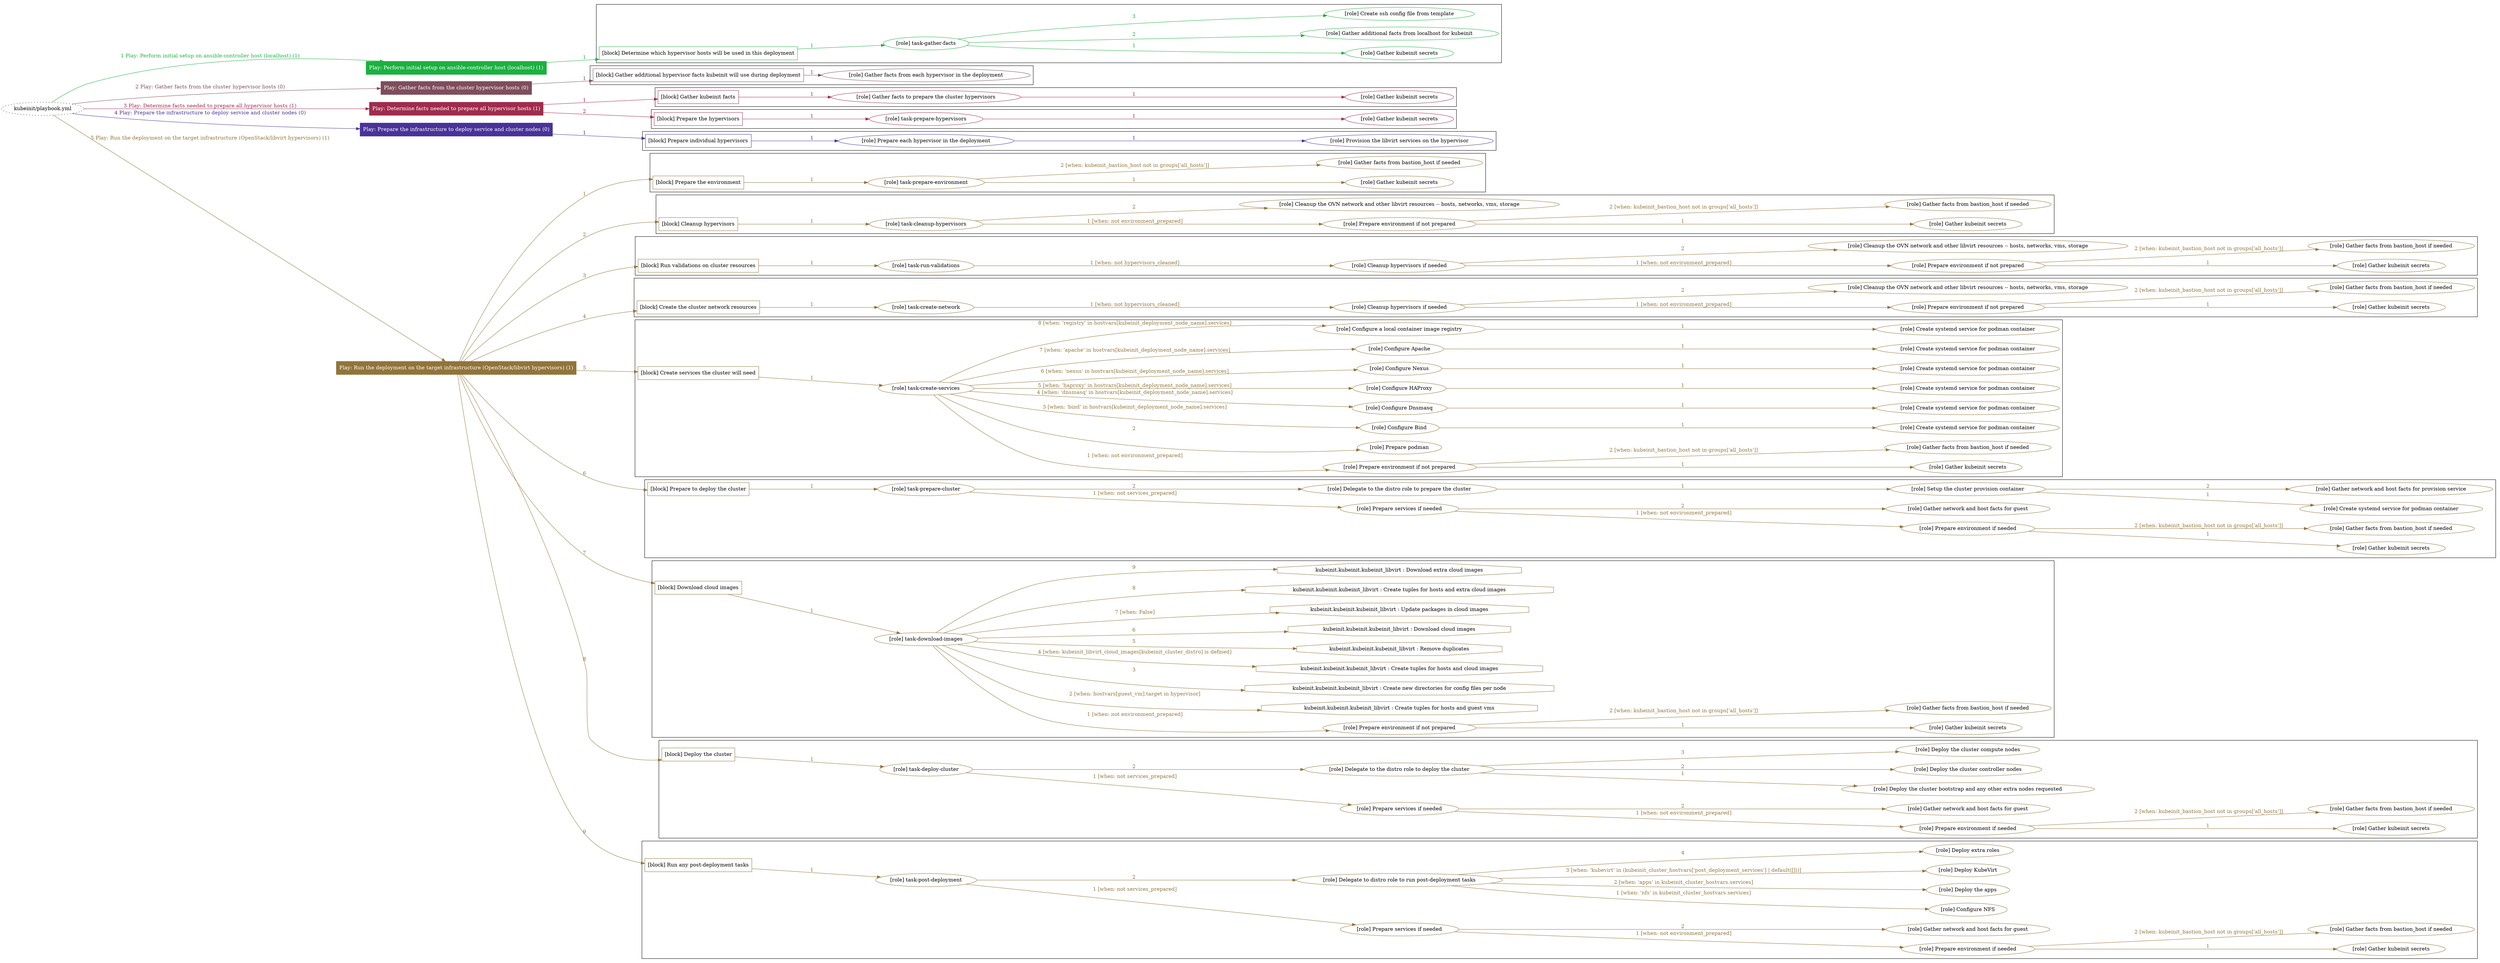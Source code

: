 digraph {
	graph [concentrate=true ordering=in rankdir=LR ratio=fill]
	edge [esep=5 sep=10]
	"kubeinit/playbook.yml" [URL="/home/runner/work/kubeinit/kubeinit/kubeinit/playbook.yml" id=playbook_e608df77 style=dotted]
	"kubeinit/playbook.yml" -> play_90457ab7 [label="1 Play: Perform initial setup on ansible-controller host (localhost) (1)" color="#1bb140" fontcolor="#1bb140" id=edge_play_90457ab7 labeltooltip="1 Play: Perform initial setup on ansible-controller host (localhost) (1)" tooltip="1 Play: Perform initial setup on ansible-controller host (localhost) (1)"]
	subgraph "Play: Perform initial setup on ansible-controller host (localhost) (1)" {
		play_90457ab7 [label="Play: Perform initial setup on ansible-controller host (localhost) (1)" URL="/home/runner/work/kubeinit/kubeinit/kubeinit/playbook.yml" color="#1bb140" fontcolor="#ffffff" id=play_90457ab7 shape=box style=filled tooltip=localhost]
		play_90457ab7 -> block_fa2790b7 [label=1 color="#1bb140" fontcolor="#1bb140" id=edge_block_fa2790b7 labeltooltip=1 tooltip=1]
		subgraph cluster_block_fa2790b7 {
			block_fa2790b7 [label="[block] Determine which hypervisor hosts will be used in this deployment" URL="/home/runner/work/kubeinit/kubeinit/kubeinit/playbook.yml" color="#1bb140" id=block_fa2790b7 labeltooltip="Determine which hypervisor hosts will be used in this deployment" shape=box tooltip="Determine which hypervisor hosts will be used in this deployment"]
			block_fa2790b7 -> role_12342767 [label="1 " color="#1bb140" fontcolor="#1bb140" id=edge_role_12342767 labeltooltip="1 " tooltip="1 "]
			subgraph "task-gather-facts" {
				role_12342767 [label="[role] task-gather-facts" URL="/home/runner/work/kubeinit/kubeinit/kubeinit/playbook.yml" color="#1bb140" id=role_12342767 tooltip="task-gather-facts"]
				role_12342767 -> role_42bf3827 [label="1 " color="#1bb140" fontcolor="#1bb140" id=edge_role_42bf3827 labeltooltip="1 " tooltip="1 "]
				subgraph "Gather kubeinit secrets" {
					role_42bf3827 [label="[role] Gather kubeinit secrets" URL="/home/runner/.ansible/collections/ansible_collections/kubeinit/kubeinit/roles/kubeinit_prepare/tasks/build_hypervisors_group.yml" color="#1bb140" id=role_42bf3827 tooltip="Gather kubeinit secrets"]
				}
				role_12342767 -> role_54f9638e [label="2 " color="#1bb140" fontcolor="#1bb140" id=edge_role_54f9638e labeltooltip="2 " tooltip="2 "]
				subgraph "Gather additional facts from localhost for kubeinit" {
					role_54f9638e [label="[role] Gather additional facts from localhost for kubeinit" URL="/home/runner/.ansible/collections/ansible_collections/kubeinit/kubeinit/roles/kubeinit_prepare/tasks/build_hypervisors_group.yml" color="#1bb140" id=role_54f9638e tooltip="Gather additional facts from localhost for kubeinit"]
				}
				role_12342767 -> role_a7f1c05f [label="3 " color="#1bb140" fontcolor="#1bb140" id=edge_role_a7f1c05f labeltooltip="3 " tooltip="3 "]
				subgraph "Create ssh config file from template" {
					role_a7f1c05f [label="[role] Create ssh config file from template" URL="/home/runner/.ansible/collections/ansible_collections/kubeinit/kubeinit/roles/kubeinit_prepare/tasks/build_hypervisors_group.yml" color="#1bb140" id=role_a7f1c05f tooltip="Create ssh config file from template"]
				}
			}
		}
	}
	"kubeinit/playbook.yml" -> play_943f3c41 [label="2 Play: Gather facts from the cluster hypervisor hosts (0)" color="#7f4d5b" fontcolor="#7f4d5b" id=edge_play_943f3c41 labeltooltip="2 Play: Gather facts from the cluster hypervisor hosts (0)" tooltip="2 Play: Gather facts from the cluster hypervisor hosts (0)"]
	subgraph "Play: Gather facts from the cluster hypervisor hosts (0)" {
		play_943f3c41 [label="Play: Gather facts from the cluster hypervisor hosts (0)" URL="/home/runner/work/kubeinit/kubeinit/kubeinit/playbook.yml" color="#7f4d5b" fontcolor="#ffffff" id=play_943f3c41 shape=box style=filled tooltip="Play: Gather facts from the cluster hypervisor hosts (0)"]
		play_943f3c41 -> block_87094166 [label=1 color="#7f4d5b" fontcolor="#7f4d5b" id=edge_block_87094166 labeltooltip=1 tooltip=1]
		subgraph cluster_block_87094166 {
			block_87094166 [label="[block] Gather additional hypervisor facts kubeinit will use during deployment" URL="/home/runner/work/kubeinit/kubeinit/kubeinit/playbook.yml" color="#7f4d5b" id=block_87094166 labeltooltip="Gather additional hypervisor facts kubeinit will use during deployment" shape=box tooltip="Gather additional hypervisor facts kubeinit will use during deployment"]
			block_87094166 -> role_5b89fd08 [label="1 " color="#7f4d5b" fontcolor="#7f4d5b" id=edge_role_5b89fd08 labeltooltip="1 " tooltip="1 "]
			subgraph "Gather facts from each hypervisor in the deployment" {
				role_5b89fd08 [label="[role] Gather facts from each hypervisor in the deployment" URL="/home/runner/work/kubeinit/kubeinit/kubeinit/playbook.yml" color="#7f4d5b" id=role_5b89fd08 tooltip="Gather facts from each hypervisor in the deployment"]
			}
		}
	}
	"kubeinit/playbook.yml" -> play_6873fbdc [label="3 Play: Determine facts needed to prepare all hypervisor hosts (1)" color="#a02c4d" fontcolor="#a02c4d" id=edge_play_6873fbdc labeltooltip="3 Play: Determine facts needed to prepare all hypervisor hosts (1)" tooltip="3 Play: Determine facts needed to prepare all hypervisor hosts (1)"]
	subgraph "Play: Determine facts needed to prepare all hypervisor hosts (1)" {
		play_6873fbdc [label="Play: Determine facts needed to prepare all hypervisor hosts (1)" URL="/home/runner/work/kubeinit/kubeinit/kubeinit/playbook.yml" color="#a02c4d" fontcolor="#ffffff" id=play_6873fbdc shape=box style=filled tooltip=localhost]
		play_6873fbdc -> block_5716ab69 [label=1 color="#a02c4d" fontcolor="#a02c4d" id=edge_block_5716ab69 labeltooltip=1 tooltip=1]
		subgraph cluster_block_5716ab69 {
			block_5716ab69 [label="[block] Gather kubeinit facts" URL="/home/runner/work/kubeinit/kubeinit/kubeinit/playbook.yml" color="#a02c4d" id=block_5716ab69 labeltooltip="Gather kubeinit facts" shape=box tooltip="Gather kubeinit facts"]
			block_5716ab69 -> role_109a17a5 [label="1 " color="#a02c4d" fontcolor="#a02c4d" id=edge_role_109a17a5 labeltooltip="1 " tooltip="1 "]
			subgraph "Gather facts to prepare the cluster hypervisors" {
				role_109a17a5 [label="[role] Gather facts to prepare the cluster hypervisors" URL="/home/runner/work/kubeinit/kubeinit/kubeinit/playbook.yml" color="#a02c4d" id=role_109a17a5 tooltip="Gather facts to prepare the cluster hypervisors"]
				role_109a17a5 -> role_08a3c59f [label="1 " color="#a02c4d" fontcolor="#a02c4d" id=edge_role_08a3c59f labeltooltip="1 " tooltip="1 "]
				subgraph "Gather kubeinit secrets" {
					role_08a3c59f [label="[role] Gather kubeinit secrets" URL="/home/runner/.ansible/collections/ansible_collections/kubeinit/kubeinit/roles/kubeinit_prepare/tasks/gather_kubeinit_facts.yml" color="#a02c4d" id=role_08a3c59f tooltip="Gather kubeinit secrets"]
				}
			}
		}
		play_6873fbdc -> block_fd40937a [label=2 color="#a02c4d" fontcolor="#a02c4d" id=edge_block_fd40937a labeltooltip=2 tooltip=2]
		subgraph cluster_block_fd40937a {
			block_fd40937a [label="[block] Prepare the hypervisors" URL="/home/runner/work/kubeinit/kubeinit/kubeinit/playbook.yml" color="#a02c4d" id=block_fd40937a labeltooltip="Prepare the hypervisors" shape=box tooltip="Prepare the hypervisors"]
			block_fd40937a -> role_b326ed06 [label="1 " color="#a02c4d" fontcolor="#a02c4d" id=edge_role_b326ed06 labeltooltip="1 " tooltip="1 "]
			subgraph "task-prepare-hypervisors" {
				role_b326ed06 [label="[role] task-prepare-hypervisors" URL="/home/runner/work/kubeinit/kubeinit/kubeinit/playbook.yml" color="#a02c4d" id=role_b326ed06 tooltip="task-prepare-hypervisors"]
				role_b326ed06 -> role_792c2528 [label="1 " color="#a02c4d" fontcolor="#a02c4d" id=edge_role_792c2528 labeltooltip="1 " tooltip="1 "]
				subgraph "Gather kubeinit secrets" {
					role_792c2528 [label="[role] Gather kubeinit secrets" URL="/home/runner/.ansible/collections/ansible_collections/kubeinit/kubeinit/roles/kubeinit_prepare/tasks/gather_kubeinit_facts.yml" color="#a02c4d" id=role_792c2528 tooltip="Gather kubeinit secrets"]
				}
			}
		}
	}
	"kubeinit/playbook.yml" -> play_d4936427 [label="4 Play: Prepare the infrastructure to deploy service and cluster nodes (0)" color="#49329a" fontcolor="#49329a" id=edge_play_d4936427 labeltooltip="4 Play: Prepare the infrastructure to deploy service and cluster nodes (0)" tooltip="4 Play: Prepare the infrastructure to deploy service and cluster nodes (0)"]
	subgraph "Play: Prepare the infrastructure to deploy service and cluster nodes (0)" {
		play_d4936427 [label="Play: Prepare the infrastructure to deploy service and cluster nodes (0)" URL="/home/runner/work/kubeinit/kubeinit/kubeinit/playbook.yml" color="#49329a" fontcolor="#ffffff" id=play_d4936427 shape=box style=filled tooltip="Play: Prepare the infrastructure to deploy service and cluster nodes (0)"]
		play_d4936427 -> block_b4f5b352 [label=1 color="#49329a" fontcolor="#49329a" id=edge_block_b4f5b352 labeltooltip=1 tooltip=1]
		subgraph cluster_block_b4f5b352 {
			block_b4f5b352 [label="[block] Prepare individual hypervisors" URL="/home/runner/work/kubeinit/kubeinit/kubeinit/playbook.yml" color="#49329a" id=block_b4f5b352 labeltooltip="Prepare individual hypervisors" shape=box tooltip="Prepare individual hypervisors"]
			block_b4f5b352 -> role_5d82e0d2 [label="1 " color="#49329a" fontcolor="#49329a" id=edge_role_5d82e0d2 labeltooltip="1 " tooltip="1 "]
			subgraph "Prepare each hypervisor in the deployment" {
				role_5d82e0d2 [label="[role] Prepare each hypervisor in the deployment" URL="/home/runner/work/kubeinit/kubeinit/kubeinit/playbook.yml" color="#49329a" id=role_5d82e0d2 tooltip="Prepare each hypervisor in the deployment"]
				role_5d82e0d2 -> role_9ac2c925 [label="1 " color="#49329a" fontcolor="#49329a" id=edge_role_9ac2c925 labeltooltip="1 " tooltip="1 "]
				subgraph "Provision the libvirt services on the hypervisor" {
					role_9ac2c925 [label="[role] Provision the libvirt services on the hypervisor" URL="/home/runner/.ansible/collections/ansible_collections/kubeinit/kubeinit/roles/kubeinit_prepare/tasks/prepare_hypervisor.yml" color="#49329a" id=role_9ac2c925 tooltip="Provision the libvirt services on the hypervisor"]
				}
			}
		}
	}
	"kubeinit/playbook.yml" -> play_a0cf48e2 [label="5 Play: Run the deployment on the target infrastructure (OpenStack/libvirt hypervisors) (1)" color="#92743a" fontcolor="#92743a" id=edge_play_a0cf48e2 labeltooltip="5 Play: Run the deployment on the target infrastructure (OpenStack/libvirt hypervisors) (1)" tooltip="5 Play: Run the deployment on the target infrastructure (OpenStack/libvirt hypervisors) (1)"]
	subgraph "Play: Run the deployment on the target infrastructure (OpenStack/libvirt hypervisors) (1)" {
		play_a0cf48e2 [label="Play: Run the deployment on the target infrastructure (OpenStack/libvirt hypervisors) (1)" URL="/home/runner/work/kubeinit/kubeinit/kubeinit/playbook.yml" color="#92743a" fontcolor="#ffffff" id=play_a0cf48e2 shape=box style=filled tooltip=localhost]
		play_a0cf48e2 -> block_7a5fdcb2 [label=1 color="#92743a" fontcolor="#92743a" id=edge_block_7a5fdcb2 labeltooltip=1 tooltip=1]
		subgraph cluster_block_7a5fdcb2 {
			block_7a5fdcb2 [label="[block] Prepare the environment" URL="/home/runner/work/kubeinit/kubeinit/kubeinit/playbook.yml" color="#92743a" id=block_7a5fdcb2 labeltooltip="Prepare the environment" shape=box tooltip="Prepare the environment"]
			block_7a5fdcb2 -> role_8d4d4aab [label="1 " color="#92743a" fontcolor="#92743a" id=edge_role_8d4d4aab labeltooltip="1 " tooltip="1 "]
			subgraph "task-prepare-environment" {
				role_8d4d4aab [label="[role] task-prepare-environment" URL="/home/runner/work/kubeinit/kubeinit/kubeinit/playbook.yml" color="#92743a" id=role_8d4d4aab tooltip="task-prepare-environment"]
				role_8d4d4aab -> role_19662fcd [label="1 " color="#92743a" fontcolor="#92743a" id=edge_role_19662fcd labeltooltip="1 " tooltip="1 "]
				subgraph "Gather kubeinit secrets" {
					role_19662fcd [label="[role] Gather kubeinit secrets" URL="/home/runner/.ansible/collections/ansible_collections/kubeinit/kubeinit/roles/kubeinit_prepare/tasks/gather_kubeinit_facts.yml" color="#92743a" id=role_19662fcd tooltip="Gather kubeinit secrets"]
				}
				role_8d4d4aab -> role_45e36f6e [label="2 [when: kubeinit_bastion_host not in groups['all_hosts']]" color="#92743a" fontcolor="#92743a" id=edge_role_45e36f6e labeltooltip="2 [when: kubeinit_bastion_host not in groups['all_hosts']]" tooltip="2 [when: kubeinit_bastion_host not in groups['all_hosts']]"]
				subgraph "Gather facts from bastion_host if needed" {
					role_45e36f6e [label="[role] Gather facts from bastion_host if needed" URL="/home/runner/.ansible/collections/ansible_collections/kubeinit/kubeinit/roles/kubeinit_prepare/tasks/main.yml" color="#92743a" id=role_45e36f6e tooltip="Gather facts from bastion_host if needed"]
				}
			}
		}
		play_a0cf48e2 -> block_28e7af83 [label=2 color="#92743a" fontcolor="#92743a" id=edge_block_28e7af83 labeltooltip=2 tooltip=2]
		subgraph cluster_block_28e7af83 {
			block_28e7af83 [label="[block] Cleanup hypervisors" URL="/home/runner/work/kubeinit/kubeinit/kubeinit/playbook.yml" color="#92743a" id=block_28e7af83 labeltooltip="Cleanup hypervisors" shape=box tooltip="Cleanup hypervisors"]
			block_28e7af83 -> role_2e6cc308 [label="1 " color="#92743a" fontcolor="#92743a" id=edge_role_2e6cc308 labeltooltip="1 " tooltip="1 "]
			subgraph "task-cleanup-hypervisors" {
				role_2e6cc308 [label="[role] task-cleanup-hypervisors" URL="/home/runner/work/kubeinit/kubeinit/kubeinit/playbook.yml" color="#92743a" id=role_2e6cc308 tooltip="task-cleanup-hypervisors"]
				role_2e6cc308 -> role_8dd730d5 [label="1 [when: not environment_prepared]" color="#92743a" fontcolor="#92743a" id=edge_role_8dd730d5 labeltooltip="1 [when: not environment_prepared]" tooltip="1 [when: not environment_prepared]"]
				subgraph "Prepare environment if not prepared" {
					role_8dd730d5 [label="[role] Prepare environment if not prepared" URL="/home/runner/.ansible/collections/ansible_collections/kubeinit/kubeinit/roles/kubeinit_libvirt/tasks/cleanup_hypervisors.yml" color="#92743a" id=role_8dd730d5 tooltip="Prepare environment if not prepared"]
					role_8dd730d5 -> role_9ef9dd7f [label="1 " color="#92743a" fontcolor="#92743a" id=edge_role_9ef9dd7f labeltooltip="1 " tooltip="1 "]
					subgraph "Gather kubeinit secrets" {
						role_9ef9dd7f [label="[role] Gather kubeinit secrets" URL="/home/runner/.ansible/collections/ansible_collections/kubeinit/kubeinit/roles/kubeinit_prepare/tasks/gather_kubeinit_facts.yml" color="#92743a" id=role_9ef9dd7f tooltip="Gather kubeinit secrets"]
					}
					role_8dd730d5 -> role_0bcdff18 [label="2 [when: kubeinit_bastion_host not in groups['all_hosts']]" color="#92743a" fontcolor="#92743a" id=edge_role_0bcdff18 labeltooltip="2 [when: kubeinit_bastion_host not in groups['all_hosts']]" tooltip="2 [when: kubeinit_bastion_host not in groups['all_hosts']]"]
					subgraph "Gather facts from bastion_host if needed" {
						role_0bcdff18 [label="[role] Gather facts from bastion_host if needed" URL="/home/runner/.ansible/collections/ansible_collections/kubeinit/kubeinit/roles/kubeinit_prepare/tasks/main.yml" color="#92743a" id=role_0bcdff18 tooltip="Gather facts from bastion_host if needed"]
					}
				}
				role_2e6cc308 -> role_c6021453 [label="2 " color="#92743a" fontcolor="#92743a" id=edge_role_c6021453 labeltooltip="2 " tooltip="2 "]
				subgraph "Cleanup the OVN network and other libvirt resources -- hosts, networks, vms, storage" {
					role_c6021453 [label="[role] Cleanup the OVN network and other libvirt resources -- hosts, networks, vms, storage" URL="/home/runner/.ansible/collections/ansible_collections/kubeinit/kubeinit/roles/kubeinit_libvirt/tasks/cleanup_hypervisors.yml" color="#92743a" id=role_c6021453 tooltip="Cleanup the OVN network and other libvirt resources -- hosts, networks, vms, storage"]
				}
			}
		}
		play_a0cf48e2 -> block_23d3b742 [label=3 color="#92743a" fontcolor="#92743a" id=edge_block_23d3b742 labeltooltip=3 tooltip=3]
		subgraph cluster_block_23d3b742 {
			block_23d3b742 [label="[block] Run validations on cluster resources" URL="/home/runner/work/kubeinit/kubeinit/kubeinit/playbook.yml" color="#92743a" id=block_23d3b742 labeltooltip="Run validations on cluster resources" shape=box tooltip="Run validations on cluster resources"]
			block_23d3b742 -> role_fa90399c [label="1 " color="#92743a" fontcolor="#92743a" id=edge_role_fa90399c labeltooltip="1 " tooltip="1 "]
			subgraph "task-run-validations" {
				role_fa90399c [label="[role] task-run-validations" URL="/home/runner/work/kubeinit/kubeinit/kubeinit/playbook.yml" color="#92743a" id=role_fa90399c tooltip="task-run-validations"]
				role_fa90399c -> role_aa9cf151 [label="1 [when: not hypervisors_cleaned]" color="#92743a" fontcolor="#92743a" id=edge_role_aa9cf151 labeltooltip="1 [when: not hypervisors_cleaned]" tooltip="1 [when: not hypervisors_cleaned]"]
				subgraph "Cleanup hypervisors if needed" {
					role_aa9cf151 [label="[role] Cleanup hypervisors if needed" URL="/home/runner/.ansible/collections/ansible_collections/kubeinit/kubeinit/roles/kubeinit_validations/tasks/main.yml" color="#92743a" id=role_aa9cf151 tooltip="Cleanup hypervisors if needed"]
					role_aa9cf151 -> role_9d73f668 [label="1 [when: not environment_prepared]" color="#92743a" fontcolor="#92743a" id=edge_role_9d73f668 labeltooltip="1 [when: not environment_prepared]" tooltip="1 [when: not environment_prepared]"]
					subgraph "Prepare environment if not prepared" {
						role_9d73f668 [label="[role] Prepare environment if not prepared" URL="/home/runner/.ansible/collections/ansible_collections/kubeinit/kubeinit/roles/kubeinit_libvirt/tasks/cleanup_hypervisors.yml" color="#92743a" id=role_9d73f668 tooltip="Prepare environment if not prepared"]
						role_9d73f668 -> role_a0d6ca2f [label="1 " color="#92743a" fontcolor="#92743a" id=edge_role_a0d6ca2f labeltooltip="1 " tooltip="1 "]
						subgraph "Gather kubeinit secrets" {
							role_a0d6ca2f [label="[role] Gather kubeinit secrets" URL="/home/runner/.ansible/collections/ansible_collections/kubeinit/kubeinit/roles/kubeinit_prepare/tasks/gather_kubeinit_facts.yml" color="#92743a" id=role_a0d6ca2f tooltip="Gather kubeinit secrets"]
						}
						role_9d73f668 -> role_50e0e78a [label="2 [when: kubeinit_bastion_host not in groups['all_hosts']]" color="#92743a" fontcolor="#92743a" id=edge_role_50e0e78a labeltooltip="2 [when: kubeinit_bastion_host not in groups['all_hosts']]" tooltip="2 [when: kubeinit_bastion_host not in groups['all_hosts']]"]
						subgraph "Gather facts from bastion_host if needed" {
							role_50e0e78a [label="[role] Gather facts from bastion_host if needed" URL="/home/runner/.ansible/collections/ansible_collections/kubeinit/kubeinit/roles/kubeinit_prepare/tasks/main.yml" color="#92743a" id=role_50e0e78a tooltip="Gather facts from bastion_host if needed"]
						}
					}
					role_aa9cf151 -> role_7d85b00c [label="2 " color="#92743a" fontcolor="#92743a" id=edge_role_7d85b00c labeltooltip="2 " tooltip="2 "]
					subgraph "Cleanup the OVN network and other libvirt resources -- hosts, networks, vms, storage" {
						role_7d85b00c [label="[role] Cleanup the OVN network and other libvirt resources -- hosts, networks, vms, storage" URL="/home/runner/.ansible/collections/ansible_collections/kubeinit/kubeinit/roles/kubeinit_libvirt/tasks/cleanup_hypervisors.yml" color="#92743a" id=role_7d85b00c tooltip="Cleanup the OVN network and other libvirt resources -- hosts, networks, vms, storage"]
					}
				}
			}
		}
		play_a0cf48e2 -> block_6f2a31fe [label=4 color="#92743a" fontcolor="#92743a" id=edge_block_6f2a31fe labeltooltip=4 tooltip=4]
		subgraph cluster_block_6f2a31fe {
			block_6f2a31fe [label="[block] Create the cluster network resources" URL="/home/runner/work/kubeinit/kubeinit/kubeinit/playbook.yml" color="#92743a" id=block_6f2a31fe labeltooltip="Create the cluster network resources" shape=box tooltip="Create the cluster network resources"]
			block_6f2a31fe -> role_b807a9c8 [label="1 " color="#92743a" fontcolor="#92743a" id=edge_role_b807a9c8 labeltooltip="1 " tooltip="1 "]
			subgraph "task-create-network" {
				role_b807a9c8 [label="[role] task-create-network" URL="/home/runner/work/kubeinit/kubeinit/kubeinit/playbook.yml" color="#92743a" id=role_b807a9c8 tooltip="task-create-network"]
				role_b807a9c8 -> role_69e18b26 [label="1 [when: not hypervisors_cleaned]" color="#92743a" fontcolor="#92743a" id=edge_role_69e18b26 labeltooltip="1 [when: not hypervisors_cleaned]" tooltip="1 [when: not hypervisors_cleaned]"]
				subgraph "Cleanup hypervisors if needed" {
					role_69e18b26 [label="[role] Cleanup hypervisors if needed" URL="/home/runner/.ansible/collections/ansible_collections/kubeinit/kubeinit/roles/kubeinit_libvirt/tasks/create_network.yml" color="#92743a" id=role_69e18b26 tooltip="Cleanup hypervisors if needed"]
					role_69e18b26 -> role_1654d62c [label="1 [when: not environment_prepared]" color="#92743a" fontcolor="#92743a" id=edge_role_1654d62c labeltooltip="1 [when: not environment_prepared]" tooltip="1 [when: not environment_prepared]"]
					subgraph "Prepare environment if not prepared" {
						role_1654d62c [label="[role] Prepare environment if not prepared" URL="/home/runner/.ansible/collections/ansible_collections/kubeinit/kubeinit/roles/kubeinit_libvirt/tasks/cleanup_hypervisors.yml" color="#92743a" id=role_1654d62c tooltip="Prepare environment if not prepared"]
						role_1654d62c -> role_b68e22a2 [label="1 " color="#92743a" fontcolor="#92743a" id=edge_role_b68e22a2 labeltooltip="1 " tooltip="1 "]
						subgraph "Gather kubeinit secrets" {
							role_b68e22a2 [label="[role] Gather kubeinit secrets" URL="/home/runner/.ansible/collections/ansible_collections/kubeinit/kubeinit/roles/kubeinit_prepare/tasks/gather_kubeinit_facts.yml" color="#92743a" id=role_b68e22a2 tooltip="Gather kubeinit secrets"]
						}
						role_1654d62c -> role_d8847b58 [label="2 [when: kubeinit_bastion_host not in groups['all_hosts']]" color="#92743a" fontcolor="#92743a" id=edge_role_d8847b58 labeltooltip="2 [when: kubeinit_bastion_host not in groups['all_hosts']]" tooltip="2 [when: kubeinit_bastion_host not in groups['all_hosts']]"]
						subgraph "Gather facts from bastion_host if needed" {
							role_d8847b58 [label="[role] Gather facts from bastion_host if needed" URL="/home/runner/.ansible/collections/ansible_collections/kubeinit/kubeinit/roles/kubeinit_prepare/tasks/main.yml" color="#92743a" id=role_d8847b58 tooltip="Gather facts from bastion_host if needed"]
						}
					}
					role_69e18b26 -> role_42da65f9 [label="2 " color="#92743a" fontcolor="#92743a" id=edge_role_42da65f9 labeltooltip="2 " tooltip="2 "]
					subgraph "Cleanup the OVN network and other libvirt resources -- hosts, networks, vms, storage" {
						role_42da65f9 [label="[role] Cleanup the OVN network and other libvirt resources -- hosts, networks, vms, storage" URL="/home/runner/.ansible/collections/ansible_collections/kubeinit/kubeinit/roles/kubeinit_libvirt/tasks/cleanup_hypervisors.yml" color="#92743a" id=role_42da65f9 tooltip="Cleanup the OVN network and other libvirt resources -- hosts, networks, vms, storage"]
					}
				}
			}
		}
		play_a0cf48e2 -> block_512334a5 [label=5 color="#92743a" fontcolor="#92743a" id=edge_block_512334a5 labeltooltip=5 tooltip=5]
		subgraph cluster_block_512334a5 {
			block_512334a5 [label="[block] Create services the cluster will need" URL="/home/runner/work/kubeinit/kubeinit/kubeinit/playbook.yml" color="#92743a" id=block_512334a5 labeltooltip="Create services the cluster will need" shape=box tooltip="Create services the cluster will need"]
			block_512334a5 -> role_4206be84 [label="1 " color="#92743a" fontcolor="#92743a" id=edge_role_4206be84 labeltooltip="1 " tooltip="1 "]
			subgraph "task-create-services" {
				role_4206be84 [label="[role] task-create-services" URL="/home/runner/work/kubeinit/kubeinit/kubeinit/playbook.yml" color="#92743a" id=role_4206be84 tooltip="task-create-services"]
				role_4206be84 -> role_53fb6762 [label="1 [when: not environment_prepared]" color="#92743a" fontcolor="#92743a" id=edge_role_53fb6762 labeltooltip="1 [when: not environment_prepared]" tooltip="1 [when: not environment_prepared]"]
				subgraph "Prepare environment if not prepared" {
					role_53fb6762 [label="[role] Prepare environment if not prepared" URL="/home/runner/.ansible/collections/ansible_collections/kubeinit/kubeinit/roles/kubeinit_services/tasks/main.yml" color="#92743a" id=role_53fb6762 tooltip="Prepare environment if not prepared"]
					role_53fb6762 -> role_5f0cff19 [label="1 " color="#92743a" fontcolor="#92743a" id=edge_role_5f0cff19 labeltooltip="1 " tooltip="1 "]
					subgraph "Gather kubeinit secrets" {
						role_5f0cff19 [label="[role] Gather kubeinit secrets" URL="/home/runner/.ansible/collections/ansible_collections/kubeinit/kubeinit/roles/kubeinit_prepare/tasks/gather_kubeinit_facts.yml" color="#92743a" id=role_5f0cff19 tooltip="Gather kubeinit secrets"]
					}
					role_53fb6762 -> role_548fcb3a [label="2 [when: kubeinit_bastion_host not in groups['all_hosts']]" color="#92743a" fontcolor="#92743a" id=edge_role_548fcb3a labeltooltip="2 [when: kubeinit_bastion_host not in groups['all_hosts']]" tooltip="2 [when: kubeinit_bastion_host not in groups['all_hosts']]"]
					subgraph "Gather facts from bastion_host if needed" {
						role_548fcb3a [label="[role] Gather facts from bastion_host if needed" URL="/home/runner/.ansible/collections/ansible_collections/kubeinit/kubeinit/roles/kubeinit_prepare/tasks/main.yml" color="#92743a" id=role_548fcb3a tooltip="Gather facts from bastion_host if needed"]
					}
				}
				role_4206be84 -> role_d819a02a [label="2 " color="#92743a" fontcolor="#92743a" id=edge_role_d819a02a labeltooltip="2 " tooltip="2 "]
				subgraph "Prepare podman" {
					role_d819a02a [label="[role] Prepare podman" URL="/home/runner/.ansible/collections/ansible_collections/kubeinit/kubeinit/roles/kubeinit_services/tasks/00_create_service_pod.yml" color="#92743a" id=role_d819a02a tooltip="Prepare podman"]
				}
				role_4206be84 -> role_9ada29b1 [label="3 [when: 'bind' in hostvars[kubeinit_deployment_node_name].services]" color="#92743a" fontcolor="#92743a" id=edge_role_9ada29b1 labeltooltip="3 [when: 'bind' in hostvars[kubeinit_deployment_node_name].services]" tooltip="3 [when: 'bind' in hostvars[kubeinit_deployment_node_name].services]"]
				subgraph "Configure Bind" {
					role_9ada29b1 [label="[role] Configure Bind" URL="/home/runner/.ansible/collections/ansible_collections/kubeinit/kubeinit/roles/kubeinit_services/tasks/start_services_containers.yml" color="#92743a" id=role_9ada29b1 tooltip="Configure Bind"]
					role_9ada29b1 -> role_d885d892 [label="1 " color="#92743a" fontcolor="#92743a" id=edge_role_d885d892 labeltooltip="1 " tooltip="1 "]
					subgraph "Create systemd service for podman container" {
						role_d885d892 [label="[role] Create systemd service for podman container" URL="/home/runner/.ansible/collections/ansible_collections/kubeinit/kubeinit/roles/kubeinit_bind/tasks/main.yml" color="#92743a" id=role_d885d892 tooltip="Create systemd service for podman container"]
					}
				}
				role_4206be84 -> role_d454f44b [label="4 [when: 'dnsmasq' in hostvars[kubeinit_deployment_node_name].services]" color="#92743a" fontcolor="#92743a" id=edge_role_d454f44b labeltooltip="4 [when: 'dnsmasq' in hostvars[kubeinit_deployment_node_name].services]" tooltip="4 [when: 'dnsmasq' in hostvars[kubeinit_deployment_node_name].services]"]
				subgraph "Configure Dnsmasq" {
					role_d454f44b [label="[role] Configure Dnsmasq" URL="/home/runner/.ansible/collections/ansible_collections/kubeinit/kubeinit/roles/kubeinit_services/tasks/start_services_containers.yml" color="#92743a" id=role_d454f44b tooltip="Configure Dnsmasq"]
					role_d454f44b -> role_3d5bd1ed [label="1 " color="#92743a" fontcolor="#92743a" id=edge_role_3d5bd1ed labeltooltip="1 " tooltip="1 "]
					subgraph "Create systemd service for podman container" {
						role_3d5bd1ed [label="[role] Create systemd service for podman container" URL="/home/runner/.ansible/collections/ansible_collections/kubeinit/kubeinit/roles/kubeinit_dnsmasq/tasks/main.yml" color="#92743a" id=role_3d5bd1ed tooltip="Create systemd service for podman container"]
					}
				}
				role_4206be84 -> role_ea5f0143 [label="5 [when: 'haproxy' in hostvars[kubeinit_deployment_node_name].services]" color="#92743a" fontcolor="#92743a" id=edge_role_ea5f0143 labeltooltip="5 [when: 'haproxy' in hostvars[kubeinit_deployment_node_name].services]" tooltip="5 [when: 'haproxy' in hostvars[kubeinit_deployment_node_name].services]"]
				subgraph "Configure HAProxy" {
					role_ea5f0143 [label="[role] Configure HAProxy" URL="/home/runner/.ansible/collections/ansible_collections/kubeinit/kubeinit/roles/kubeinit_services/tasks/start_services_containers.yml" color="#92743a" id=role_ea5f0143 tooltip="Configure HAProxy"]
					role_ea5f0143 -> role_673cb36c [label="1 " color="#92743a" fontcolor="#92743a" id=edge_role_673cb36c labeltooltip="1 " tooltip="1 "]
					subgraph "Create systemd service for podman container" {
						role_673cb36c [label="[role] Create systemd service for podman container" URL="/home/runner/.ansible/collections/ansible_collections/kubeinit/kubeinit/roles/kubeinit_haproxy/tasks/main.yml" color="#92743a" id=role_673cb36c tooltip="Create systemd service for podman container"]
					}
				}
				role_4206be84 -> role_bdeac70f [label="6 [when: 'nexus' in hostvars[kubeinit_deployment_node_name].services]" color="#92743a" fontcolor="#92743a" id=edge_role_bdeac70f labeltooltip="6 [when: 'nexus' in hostvars[kubeinit_deployment_node_name].services]" tooltip="6 [when: 'nexus' in hostvars[kubeinit_deployment_node_name].services]"]
				subgraph "Configure Nexus" {
					role_bdeac70f [label="[role] Configure Nexus" URL="/home/runner/.ansible/collections/ansible_collections/kubeinit/kubeinit/roles/kubeinit_services/tasks/start_services_containers.yml" color="#92743a" id=role_bdeac70f tooltip="Configure Nexus"]
					role_bdeac70f -> role_497b1b20 [label="1 " color="#92743a" fontcolor="#92743a" id=edge_role_497b1b20 labeltooltip="1 " tooltip="1 "]
					subgraph "Create systemd service for podman container" {
						role_497b1b20 [label="[role] Create systemd service for podman container" URL="/home/runner/.ansible/collections/ansible_collections/kubeinit/kubeinit/roles/kubeinit_nexus/tasks/main.yml" color="#92743a" id=role_497b1b20 tooltip="Create systemd service for podman container"]
					}
				}
				role_4206be84 -> role_3f874308 [label="7 [when: 'apache' in hostvars[kubeinit_deployment_node_name].services]" color="#92743a" fontcolor="#92743a" id=edge_role_3f874308 labeltooltip="7 [when: 'apache' in hostvars[kubeinit_deployment_node_name].services]" tooltip="7 [when: 'apache' in hostvars[kubeinit_deployment_node_name].services]"]
				subgraph "Configure Apache" {
					role_3f874308 [label="[role] Configure Apache" URL="/home/runner/.ansible/collections/ansible_collections/kubeinit/kubeinit/roles/kubeinit_services/tasks/start_services_containers.yml" color="#92743a" id=role_3f874308 tooltip="Configure Apache"]
					role_3f874308 -> role_b7fbe16a [label="1 " color="#92743a" fontcolor="#92743a" id=edge_role_b7fbe16a labeltooltip="1 " tooltip="1 "]
					subgraph "Create systemd service for podman container" {
						role_b7fbe16a [label="[role] Create systemd service for podman container" URL="/home/runner/.ansible/collections/ansible_collections/kubeinit/kubeinit/roles/kubeinit_apache/tasks/main.yml" color="#92743a" id=role_b7fbe16a tooltip="Create systemd service for podman container"]
					}
				}
				role_4206be84 -> role_cbc8b1ff [label="8 [when: 'registry' in hostvars[kubeinit_deployment_node_name].services]" color="#92743a" fontcolor="#92743a" id=edge_role_cbc8b1ff labeltooltip="8 [when: 'registry' in hostvars[kubeinit_deployment_node_name].services]" tooltip="8 [when: 'registry' in hostvars[kubeinit_deployment_node_name].services]"]
				subgraph "Configure a local container image registry" {
					role_cbc8b1ff [label="[role] Configure a local container image registry" URL="/home/runner/.ansible/collections/ansible_collections/kubeinit/kubeinit/roles/kubeinit_services/tasks/start_services_containers.yml" color="#92743a" id=role_cbc8b1ff tooltip="Configure a local container image registry"]
					role_cbc8b1ff -> role_000c0b65 [label="1 " color="#92743a" fontcolor="#92743a" id=edge_role_000c0b65 labeltooltip="1 " tooltip="1 "]
					subgraph "Create systemd service for podman container" {
						role_000c0b65 [label="[role] Create systemd service for podman container" URL="/home/runner/.ansible/collections/ansible_collections/kubeinit/kubeinit/roles/kubeinit_registry/tasks/main.yml" color="#92743a" id=role_000c0b65 tooltip="Create systemd service for podman container"]
					}
				}
			}
		}
		play_a0cf48e2 -> block_cb74fa31 [label=6 color="#92743a" fontcolor="#92743a" id=edge_block_cb74fa31 labeltooltip=6 tooltip=6]
		subgraph cluster_block_cb74fa31 {
			block_cb74fa31 [label="[block] Prepare to deploy the cluster" URL="/home/runner/work/kubeinit/kubeinit/kubeinit/playbook.yml" color="#92743a" id=block_cb74fa31 labeltooltip="Prepare to deploy the cluster" shape=box tooltip="Prepare to deploy the cluster"]
			block_cb74fa31 -> role_2bb2451a [label="1 " color="#92743a" fontcolor="#92743a" id=edge_role_2bb2451a labeltooltip="1 " tooltip="1 "]
			subgraph "task-prepare-cluster" {
				role_2bb2451a [label="[role] task-prepare-cluster" URL="/home/runner/work/kubeinit/kubeinit/kubeinit/playbook.yml" color="#92743a" id=role_2bb2451a tooltip="task-prepare-cluster"]
				role_2bb2451a -> role_c3e489ff [label="1 [when: not services_prepared]" color="#92743a" fontcolor="#92743a" id=edge_role_c3e489ff labeltooltip="1 [when: not services_prepared]" tooltip="1 [when: not services_prepared]"]
				subgraph "Prepare services if needed" {
					role_c3e489ff [label="[role] Prepare services if needed" URL="/home/runner/.ansible/collections/ansible_collections/kubeinit/kubeinit/roles/kubeinit_prepare/tasks/prepare_cluster.yml" color="#92743a" id=role_c3e489ff tooltip="Prepare services if needed"]
					role_c3e489ff -> role_c10c7e64 [label="1 [when: not environment_prepared]" color="#92743a" fontcolor="#92743a" id=edge_role_c10c7e64 labeltooltip="1 [when: not environment_prepared]" tooltip="1 [when: not environment_prepared]"]
					subgraph "Prepare environment if needed" {
						role_c10c7e64 [label="[role] Prepare environment if needed" URL="/home/runner/.ansible/collections/ansible_collections/kubeinit/kubeinit/roles/kubeinit_services/tasks/prepare_services.yml" color="#92743a" id=role_c10c7e64 tooltip="Prepare environment if needed"]
						role_c10c7e64 -> role_32108166 [label="1 " color="#92743a" fontcolor="#92743a" id=edge_role_32108166 labeltooltip="1 " tooltip="1 "]
						subgraph "Gather kubeinit secrets" {
							role_32108166 [label="[role] Gather kubeinit secrets" URL="/home/runner/.ansible/collections/ansible_collections/kubeinit/kubeinit/roles/kubeinit_prepare/tasks/gather_kubeinit_facts.yml" color="#92743a" id=role_32108166 tooltip="Gather kubeinit secrets"]
						}
						role_c10c7e64 -> role_3feb4d0f [label="2 [when: kubeinit_bastion_host not in groups['all_hosts']]" color="#92743a" fontcolor="#92743a" id=edge_role_3feb4d0f labeltooltip="2 [when: kubeinit_bastion_host not in groups['all_hosts']]" tooltip="2 [when: kubeinit_bastion_host not in groups['all_hosts']]"]
						subgraph "Gather facts from bastion_host if needed" {
							role_3feb4d0f [label="[role] Gather facts from bastion_host if needed" URL="/home/runner/.ansible/collections/ansible_collections/kubeinit/kubeinit/roles/kubeinit_prepare/tasks/main.yml" color="#92743a" id=role_3feb4d0f tooltip="Gather facts from bastion_host if needed"]
						}
					}
					role_c3e489ff -> role_f7589879 [label="2 " color="#92743a" fontcolor="#92743a" id=edge_role_f7589879 labeltooltip="2 " tooltip="2 "]
					subgraph "Gather network and host facts for guest" {
						role_f7589879 [label="[role] Gather network and host facts for guest" URL="/home/runner/.ansible/collections/ansible_collections/kubeinit/kubeinit/roles/kubeinit_services/tasks/prepare_services.yml" color="#92743a" id=role_f7589879 tooltip="Gather network and host facts for guest"]
					}
				}
				role_2bb2451a -> role_89a71ddb [label="2 " color="#92743a" fontcolor="#92743a" id=edge_role_89a71ddb labeltooltip="2 " tooltip="2 "]
				subgraph "Delegate to the distro role to prepare the cluster" {
					role_89a71ddb [label="[role] Delegate to the distro role to prepare the cluster" URL="/home/runner/.ansible/collections/ansible_collections/kubeinit/kubeinit/roles/kubeinit_prepare/tasks/prepare_cluster.yml" color="#92743a" id=role_89a71ddb tooltip="Delegate to the distro role to prepare the cluster"]
					role_89a71ddb -> role_b4e595af [label="1 " color="#92743a" fontcolor="#92743a" id=edge_role_b4e595af labeltooltip="1 " tooltip="1 "]
					subgraph "Setup the cluster provision container" {
						role_b4e595af [label="[role] Setup the cluster provision container" URL="/home/runner/.ansible/collections/ansible_collections/kubeinit/kubeinit/roles/kubeinit_openshift/tasks/prepare_cluster.yml" color="#92743a" id=role_b4e595af tooltip="Setup the cluster provision container"]
						role_b4e595af -> role_c32388d9 [label="1 " color="#92743a" fontcolor="#92743a" id=edge_role_c32388d9 labeltooltip="1 " tooltip="1 "]
						subgraph "Create systemd service for podman container" {
							role_c32388d9 [label="[role] Create systemd service for podman container" URL="/home/runner/.ansible/collections/ansible_collections/kubeinit/kubeinit/roles/kubeinit_services/tasks/create_provision_container.yml" color="#92743a" id=role_c32388d9 tooltip="Create systemd service for podman container"]
						}
						role_b4e595af -> role_23cecef2 [label="2 " color="#92743a" fontcolor="#92743a" id=edge_role_23cecef2 labeltooltip="2 " tooltip="2 "]
						subgraph "Gather network and host facts for provision service" {
							role_23cecef2 [label="[role] Gather network and host facts for provision service" URL="/home/runner/.ansible/collections/ansible_collections/kubeinit/kubeinit/roles/kubeinit_services/tasks/create_provision_container.yml" color="#92743a" id=role_23cecef2 tooltip="Gather network and host facts for provision service"]
						}
					}
				}
			}
		}
		play_a0cf48e2 -> block_548f0d88 [label=7 color="#92743a" fontcolor="#92743a" id=edge_block_548f0d88 labeltooltip=7 tooltip=7]
		subgraph cluster_block_548f0d88 {
			block_548f0d88 [label="[block] Download cloud images" URL="/home/runner/work/kubeinit/kubeinit/kubeinit/playbook.yml" color="#92743a" id=block_548f0d88 labeltooltip="Download cloud images" shape=box tooltip="Download cloud images"]
			block_548f0d88 -> role_e11656be [label="1 " color="#92743a" fontcolor="#92743a" id=edge_role_e11656be labeltooltip="1 " tooltip="1 "]
			subgraph "task-download-images" {
				role_e11656be [label="[role] task-download-images" URL="/home/runner/work/kubeinit/kubeinit/kubeinit/playbook.yml" color="#92743a" id=role_e11656be tooltip="task-download-images"]
				role_e11656be -> role_75cb77b1 [label="1 [when: not environment_prepared]" color="#92743a" fontcolor="#92743a" id=edge_role_75cb77b1 labeltooltip="1 [when: not environment_prepared]" tooltip="1 [when: not environment_prepared]"]
				subgraph "Prepare environment if not prepared" {
					role_75cb77b1 [label="[role] Prepare environment if not prepared" URL="/home/runner/.ansible/collections/ansible_collections/kubeinit/kubeinit/roles/kubeinit_libvirt/tasks/download_cloud_images.yml" color="#92743a" id=role_75cb77b1 tooltip="Prepare environment if not prepared"]
					role_75cb77b1 -> role_0c1c4ae1 [label="1 " color="#92743a" fontcolor="#92743a" id=edge_role_0c1c4ae1 labeltooltip="1 " tooltip="1 "]
					subgraph "Gather kubeinit secrets" {
						role_0c1c4ae1 [label="[role] Gather kubeinit secrets" URL="/home/runner/.ansible/collections/ansible_collections/kubeinit/kubeinit/roles/kubeinit_prepare/tasks/gather_kubeinit_facts.yml" color="#92743a" id=role_0c1c4ae1 tooltip="Gather kubeinit secrets"]
					}
					role_75cb77b1 -> role_4f451a92 [label="2 [when: kubeinit_bastion_host not in groups['all_hosts']]" color="#92743a" fontcolor="#92743a" id=edge_role_4f451a92 labeltooltip="2 [when: kubeinit_bastion_host not in groups['all_hosts']]" tooltip="2 [when: kubeinit_bastion_host not in groups['all_hosts']]"]
					subgraph "Gather facts from bastion_host if needed" {
						role_4f451a92 [label="[role] Gather facts from bastion_host if needed" URL="/home/runner/.ansible/collections/ansible_collections/kubeinit/kubeinit/roles/kubeinit_prepare/tasks/main.yml" color="#92743a" id=role_4f451a92 tooltip="Gather facts from bastion_host if needed"]
					}
				}
				task_280c514d [label="kubeinit.kubeinit.kubeinit_libvirt : Create tuples for hosts and guest vms" URL="/home/runner/.ansible/collections/ansible_collections/kubeinit/kubeinit/roles/kubeinit_libvirt/tasks/download_cloud_images.yml" color="#92743a" id=task_280c514d shape=octagon tooltip="kubeinit.kubeinit.kubeinit_libvirt : Create tuples for hosts and guest vms"]
				role_e11656be -> task_280c514d [label="2 [when: hostvars[guest_vm].target in hypervisor]" color="#92743a" fontcolor="#92743a" id=edge_task_280c514d labeltooltip="2 [when: hostvars[guest_vm].target in hypervisor]" tooltip="2 [when: hostvars[guest_vm].target in hypervisor]"]
				task_a313181f [label="kubeinit.kubeinit.kubeinit_libvirt : Create new directories for config files per node" URL="/home/runner/.ansible/collections/ansible_collections/kubeinit/kubeinit/roles/kubeinit_libvirt/tasks/download_cloud_images.yml" color="#92743a" id=task_a313181f shape=octagon tooltip="kubeinit.kubeinit.kubeinit_libvirt : Create new directories for config files per node"]
				role_e11656be -> task_a313181f [label="3 " color="#92743a" fontcolor="#92743a" id=edge_task_a313181f labeltooltip="3 " tooltip="3 "]
				task_999facfd [label="kubeinit.kubeinit.kubeinit_libvirt : Create tuples for hosts and cloud images" URL="/home/runner/.ansible/collections/ansible_collections/kubeinit/kubeinit/roles/kubeinit_libvirt/tasks/download_cloud_images.yml" color="#92743a" id=task_999facfd shape=octagon tooltip="kubeinit.kubeinit.kubeinit_libvirt : Create tuples for hosts and cloud images"]
				role_e11656be -> task_999facfd [label="4 [when: kubeinit_libvirt_cloud_images[kubeinit_cluster_distro] is defined]" color="#92743a" fontcolor="#92743a" id=edge_task_999facfd labeltooltip="4 [when: kubeinit_libvirt_cloud_images[kubeinit_cluster_distro] is defined]" tooltip="4 [when: kubeinit_libvirt_cloud_images[kubeinit_cluster_distro] is defined]"]
				task_3a785d05 [label="kubeinit.kubeinit.kubeinit_libvirt : Remove duplicates" URL="/home/runner/.ansible/collections/ansible_collections/kubeinit/kubeinit/roles/kubeinit_libvirt/tasks/download_cloud_images.yml" color="#92743a" id=task_3a785d05 shape=octagon tooltip="kubeinit.kubeinit.kubeinit_libvirt : Remove duplicates"]
				role_e11656be -> task_3a785d05 [label="5 " color="#92743a" fontcolor="#92743a" id=edge_task_3a785d05 labeltooltip="5 " tooltip="5 "]
				task_c681e625 [label="kubeinit.kubeinit.kubeinit_libvirt : Download cloud images" URL="/home/runner/.ansible/collections/ansible_collections/kubeinit/kubeinit/roles/kubeinit_libvirt/tasks/download_cloud_images.yml" color="#92743a" id=task_c681e625 shape=octagon tooltip="kubeinit.kubeinit.kubeinit_libvirt : Download cloud images"]
				role_e11656be -> task_c681e625 [label="6 " color="#92743a" fontcolor="#92743a" id=edge_task_c681e625 labeltooltip="6 " tooltip="6 "]
				task_6bcd4e53 [label="kubeinit.kubeinit.kubeinit_libvirt : Update packages in cloud images" URL="/home/runner/.ansible/collections/ansible_collections/kubeinit/kubeinit/roles/kubeinit_libvirt/tasks/download_cloud_images.yml" color="#92743a" id=task_6bcd4e53 shape=octagon tooltip="kubeinit.kubeinit.kubeinit_libvirt : Update packages in cloud images"]
				role_e11656be -> task_6bcd4e53 [label="7 [when: False]" color="#92743a" fontcolor="#92743a" id=edge_task_6bcd4e53 labeltooltip="7 [when: False]" tooltip="7 [when: False]"]
				task_416587b5 [label="kubeinit.kubeinit.kubeinit_libvirt : Create tuples for hosts and extra cloud images" URL="/home/runner/.ansible/collections/ansible_collections/kubeinit/kubeinit/roles/kubeinit_libvirt/tasks/download_cloud_images.yml" color="#92743a" id=task_416587b5 shape=octagon tooltip="kubeinit.kubeinit.kubeinit_libvirt : Create tuples for hosts and extra cloud images"]
				role_e11656be -> task_416587b5 [label="8 " color="#92743a" fontcolor="#92743a" id=edge_task_416587b5 labeltooltip="8 " tooltip="8 "]
				task_0f166855 [label="kubeinit.kubeinit.kubeinit_libvirt : Download extra cloud images" URL="/home/runner/.ansible/collections/ansible_collections/kubeinit/kubeinit/roles/kubeinit_libvirt/tasks/download_cloud_images.yml" color="#92743a" id=task_0f166855 shape=octagon tooltip="kubeinit.kubeinit.kubeinit_libvirt : Download extra cloud images"]
				role_e11656be -> task_0f166855 [label="9 " color="#92743a" fontcolor="#92743a" id=edge_task_0f166855 labeltooltip="9 " tooltip="9 "]
			}
		}
		play_a0cf48e2 -> block_d4c8f442 [label=8 color="#92743a" fontcolor="#92743a" id=edge_block_d4c8f442 labeltooltip=8 tooltip=8]
		subgraph cluster_block_d4c8f442 {
			block_d4c8f442 [label="[block] Deploy the cluster" URL="/home/runner/work/kubeinit/kubeinit/kubeinit/playbook.yml" color="#92743a" id=block_d4c8f442 labeltooltip="Deploy the cluster" shape=box tooltip="Deploy the cluster"]
			block_d4c8f442 -> role_23259dcf [label="1 " color="#92743a" fontcolor="#92743a" id=edge_role_23259dcf labeltooltip="1 " tooltip="1 "]
			subgraph "task-deploy-cluster" {
				role_23259dcf [label="[role] task-deploy-cluster" URL="/home/runner/work/kubeinit/kubeinit/kubeinit/playbook.yml" color="#92743a" id=role_23259dcf tooltip="task-deploy-cluster"]
				role_23259dcf -> role_19bd0773 [label="1 [when: not services_prepared]" color="#92743a" fontcolor="#92743a" id=edge_role_19bd0773 labeltooltip="1 [when: not services_prepared]" tooltip="1 [when: not services_prepared]"]
				subgraph "Prepare services if needed" {
					role_19bd0773 [label="[role] Prepare services if needed" URL="/home/runner/.ansible/collections/ansible_collections/kubeinit/kubeinit/roles/kubeinit_prepare/tasks/deploy_cluster.yml" color="#92743a" id=role_19bd0773 tooltip="Prepare services if needed"]
					role_19bd0773 -> role_399e43ea [label="1 [when: not environment_prepared]" color="#92743a" fontcolor="#92743a" id=edge_role_399e43ea labeltooltip="1 [when: not environment_prepared]" tooltip="1 [when: not environment_prepared]"]
					subgraph "Prepare environment if needed" {
						role_399e43ea [label="[role] Prepare environment if needed" URL="/home/runner/.ansible/collections/ansible_collections/kubeinit/kubeinit/roles/kubeinit_services/tasks/prepare_services.yml" color="#92743a" id=role_399e43ea tooltip="Prepare environment if needed"]
						role_399e43ea -> role_17d172e5 [label="1 " color="#92743a" fontcolor="#92743a" id=edge_role_17d172e5 labeltooltip="1 " tooltip="1 "]
						subgraph "Gather kubeinit secrets" {
							role_17d172e5 [label="[role] Gather kubeinit secrets" URL="/home/runner/.ansible/collections/ansible_collections/kubeinit/kubeinit/roles/kubeinit_prepare/tasks/gather_kubeinit_facts.yml" color="#92743a" id=role_17d172e5 tooltip="Gather kubeinit secrets"]
						}
						role_399e43ea -> role_877db6dc [label="2 [when: kubeinit_bastion_host not in groups['all_hosts']]" color="#92743a" fontcolor="#92743a" id=edge_role_877db6dc labeltooltip="2 [when: kubeinit_bastion_host not in groups['all_hosts']]" tooltip="2 [when: kubeinit_bastion_host not in groups['all_hosts']]"]
						subgraph "Gather facts from bastion_host if needed" {
							role_877db6dc [label="[role] Gather facts from bastion_host if needed" URL="/home/runner/.ansible/collections/ansible_collections/kubeinit/kubeinit/roles/kubeinit_prepare/tasks/main.yml" color="#92743a" id=role_877db6dc tooltip="Gather facts from bastion_host if needed"]
						}
					}
					role_19bd0773 -> role_7464214c [label="2 " color="#92743a" fontcolor="#92743a" id=edge_role_7464214c labeltooltip="2 " tooltip="2 "]
					subgraph "Gather network and host facts for guest" {
						role_7464214c [label="[role] Gather network and host facts for guest" URL="/home/runner/.ansible/collections/ansible_collections/kubeinit/kubeinit/roles/kubeinit_services/tasks/prepare_services.yml" color="#92743a" id=role_7464214c tooltip="Gather network and host facts for guest"]
					}
				}
				role_23259dcf -> role_46c2819d [label="2 " color="#92743a" fontcolor="#92743a" id=edge_role_46c2819d labeltooltip="2 " tooltip="2 "]
				subgraph "Delegate to the distro role to deploy the cluster" {
					role_46c2819d [label="[role] Delegate to the distro role to deploy the cluster" URL="/home/runner/.ansible/collections/ansible_collections/kubeinit/kubeinit/roles/kubeinit_prepare/tasks/deploy_cluster.yml" color="#92743a" id=role_46c2819d tooltip="Delegate to the distro role to deploy the cluster"]
					role_46c2819d -> role_2cc76a7a [label="1 " color="#92743a" fontcolor="#92743a" id=edge_role_2cc76a7a labeltooltip="1 " tooltip="1 "]
					subgraph "Deploy the cluster bootstrap and any other extra nodes requested" {
						role_2cc76a7a [label="[role] Deploy the cluster bootstrap and any other extra nodes requested" URL="/home/runner/.ansible/collections/ansible_collections/kubeinit/kubeinit/roles/kubeinit_openshift/tasks/main.yml" color="#92743a" id=role_2cc76a7a tooltip="Deploy the cluster bootstrap and any other extra nodes requested"]
					}
					role_46c2819d -> role_8853a71d [label="2 " color="#92743a" fontcolor="#92743a" id=edge_role_8853a71d labeltooltip="2 " tooltip="2 "]
					subgraph "Deploy the cluster controller nodes" {
						role_8853a71d [label="[role] Deploy the cluster controller nodes" URL="/home/runner/.ansible/collections/ansible_collections/kubeinit/kubeinit/roles/kubeinit_openshift/tasks/main.yml" color="#92743a" id=role_8853a71d tooltip="Deploy the cluster controller nodes"]
					}
					role_46c2819d -> role_59ffa33c [label="3 " color="#92743a" fontcolor="#92743a" id=edge_role_59ffa33c labeltooltip="3 " tooltip="3 "]
					subgraph "Deploy the cluster compute nodes" {
						role_59ffa33c [label="[role] Deploy the cluster compute nodes" URL="/home/runner/.ansible/collections/ansible_collections/kubeinit/kubeinit/roles/kubeinit_openshift/tasks/main.yml" color="#92743a" id=role_59ffa33c tooltip="Deploy the cluster compute nodes"]
					}
				}
			}
		}
		play_a0cf48e2 -> block_dc4fefc0 [label=9 color="#92743a" fontcolor="#92743a" id=edge_block_dc4fefc0 labeltooltip=9 tooltip=9]
		subgraph cluster_block_dc4fefc0 {
			block_dc4fefc0 [label="[block] Run any post-deployment tasks" URL="/home/runner/work/kubeinit/kubeinit/kubeinit/playbook.yml" color="#92743a" id=block_dc4fefc0 labeltooltip="Run any post-deployment tasks" shape=box tooltip="Run any post-deployment tasks"]
			block_dc4fefc0 -> role_e6aae9d6 [label="1 " color="#92743a" fontcolor="#92743a" id=edge_role_e6aae9d6 labeltooltip="1 " tooltip="1 "]
			subgraph "task-post-deployment" {
				role_e6aae9d6 [label="[role] task-post-deployment" URL="/home/runner/work/kubeinit/kubeinit/kubeinit/playbook.yml" color="#92743a" id=role_e6aae9d6 tooltip="task-post-deployment"]
				role_e6aae9d6 -> role_de0a6813 [label="1 [when: not services_prepared]" color="#92743a" fontcolor="#92743a" id=edge_role_de0a6813 labeltooltip="1 [when: not services_prepared]" tooltip="1 [when: not services_prepared]"]
				subgraph "Prepare services if needed" {
					role_de0a6813 [label="[role] Prepare services if needed" URL="/home/runner/.ansible/collections/ansible_collections/kubeinit/kubeinit/roles/kubeinit_prepare/tasks/post_deployment.yml" color="#92743a" id=role_de0a6813 tooltip="Prepare services if needed"]
					role_de0a6813 -> role_329cd1d7 [label="1 [when: not environment_prepared]" color="#92743a" fontcolor="#92743a" id=edge_role_329cd1d7 labeltooltip="1 [when: not environment_prepared]" tooltip="1 [when: not environment_prepared]"]
					subgraph "Prepare environment if needed" {
						role_329cd1d7 [label="[role] Prepare environment if needed" URL="/home/runner/.ansible/collections/ansible_collections/kubeinit/kubeinit/roles/kubeinit_services/tasks/prepare_services.yml" color="#92743a" id=role_329cd1d7 tooltip="Prepare environment if needed"]
						role_329cd1d7 -> role_418f492c [label="1 " color="#92743a" fontcolor="#92743a" id=edge_role_418f492c labeltooltip="1 " tooltip="1 "]
						subgraph "Gather kubeinit secrets" {
							role_418f492c [label="[role] Gather kubeinit secrets" URL="/home/runner/.ansible/collections/ansible_collections/kubeinit/kubeinit/roles/kubeinit_prepare/tasks/gather_kubeinit_facts.yml" color="#92743a" id=role_418f492c tooltip="Gather kubeinit secrets"]
						}
						role_329cd1d7 -> role_00858a11 [label="2 [when: kubeinit_bastion_host not in groups['all_hosts']]" color="#92743a" fontcolor="#92743a" id=edge_role_00858a11 labeltooltip="2 [when: kubeinit_bastion_host not in groups['all_hosts']]" tooltip="2 [when: kubeinit_bastion_host not in groups['all_hosts']]"]
						subgraph "Gather facts from bastion_host if needed" {
							role_00858a11 [label="[role] Gather facts from bastion_host if needed" URL="/home/runner/.ansible/collections/ansible_collections/kubeinit/kubeinit/roles/kubeinit_prepare/tasks/main.yml" color="#92743a" id=role_00858a11 tooltip="Gather facts from bastion_host if needed"]
						}
					}
					role_de0a6813 -> role_f771a3f7 [label="2 " color="#92743a" fontcolor="#92743a" id=edge_role_f771a3f7 labeltooltip="2 " tooltip="2 "]
					subgraph "Gather network and host facts for guest" {
						role_f771a3f7 [label="[role] Gather network and host facts for guest" URL="/home/runner/.ansible/collections/ansible_collections/kubeinit/kubeinit/roles/kubeinit_services/tasks/prepare_services.yml" color="#92743a" id=role_f771a3f7 tooltip="Gather network and host facts for guest"]
					}
				}
				role_e6aae9d6 -> role_4da81e0b [label="2 " color="#92743a" fontcolor="#92743a" id=edge_role_4da81e0b labeltooltip="2 " tooltip="2 "]
				subgraph "Delegate to distro role to run post-deployment tasks" {
					role_4da81e0b [label="[role] Delegate to distro role to run post-deployment tasks" URL="/home/runner/.ansible/collections/ansible_collections/kubeinit/kubeinit/roles/kubeinit_prepare/tasks/post_deployment.yml" color="#92743a" id=role_4da81e0b tooltip="Delegate to distro role to run post-deployment tasks"]
					role_4da81e0b -> role_c96994c1 [label="1 [when: 'nfs' in kubeinit_cluster_hostvars.services]" color="#92743a" fontcolor="#92743a" id=edge_role_c96994c1 labeltooltip="1 [when: 'nfs' in kubeinit_cluster_hostvars.services]" tooltip="1 [when: 'nfs' in kubeinit_cluster_hostvars.services]"]
					subgraph "Configure NFS" {
						role_c96994c1 [label="[role] Configure NFS" URL="/home/runner/.ansible/collections/ansible_collections/kubeinit/kubeinit/roles/kubeinit_openshift/tasks/post_deployment_tasks.yml" color="#92743a" id=role_c96994c1 tooltip="Configure NFS"]
					}
					role_4da81e0b -> role_f178ab07 [label="2 [when: 'apps' in kubeinit_cluster_hostvars.services]" color="#92743a" fontcolor="#92743a" id=edge_role_f178ab07 labeltooltip="2 [when: 'apps' in kubeinit_cluster_hostvars.services]" tooltip="2 [when: 'apps' in kubeinit_cluster_hostvars.services]"]
					subgraph "Deploy the apps" {
						role_f178ab07 [label="[role] Deploy the apps" URL="/home/runner/.ansible/collections/ansible_collections/kubeinit/kubeinit/roles/kubeinit_openshift/tasks/post_deployment_tasks.yml" color="#92743a" id=role_f178ab07 tooltip="Deploy the apps"]
					}
					role_4da81e0b -> role_10d10de7 [label="3 [when: 'kubevirt' in (kubeinit_cluster_hostvars['post_deployment_services'] | default([]))]" color="#92743a" fontcolor="#92743a" id=edge_role_10d10de7 labeltooltip="3 [when: 'kubevirt' in (kubeinit_cluster_hostvars['post_deployment_services'] | default([]))]" tooltip="3 [when: 'kubevirt' in (kubeinit_cluster_hostvars['post_deployment_services'] | default([]))]"]
					subgraph "Deploy KubeVirt" {
						role_10d10de7 [label="[role] Deploy KubeVirt" URL="/home/runner/.ansible/collections/ansible_collections/kubeinit/kubeinit/roles/kubeinit_openshift/tasks/post_deployment_tasks.yml" color="#92743a" id=role_10d10de7 tooltip="Deploy KubeVirt"]
					}
					role_4da81e0b -> role_8fd6159b [label="4 " color="#92743a" fontcolor="#92743a" id=edge_role_8fd6159b labeltooltip="4 " tooltip="4 "]
					subgraph "Deploy extra roles" {
						role_8fd6159b [label="[role] Deploy extra roles" URL="/home/runner/.ansible/collections/ansible_collections/kubeinit/kubeinit/roles/kubeinit_openshift/tasks/post_deployment_tasks.yml" color="#92743a" id=role_8fd6159b tooltip="Deploy extra roles"]
					}
				}
			}
		}
	}
}
